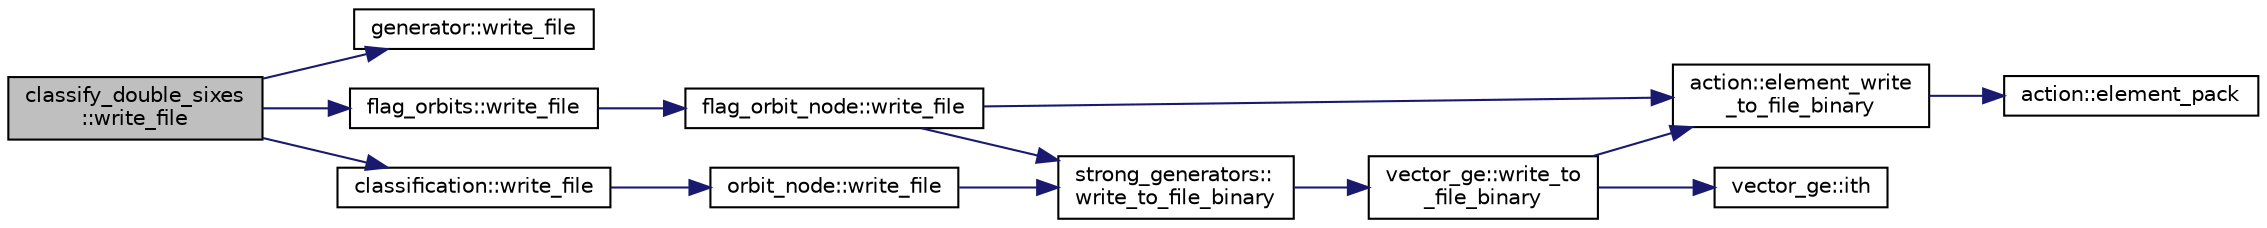digraph "classify_double_sixes::write_file"
{
  edge [fontname="Helvetica",fontsize="10",labelfontname="Helvetica",labelfontsize="10"];
  node [fontname="Helvetica",fontsize="10",shape=record];
  rankdir="LR";
  Node3361 [label="classify_double_sixes\l::write_file",height=0.2,width=0.4,color="black", fillcolor="grey75", style="filled", fontcolor="black"];
  Node3361 -> Node3362 [color="midnightblue",fontsize="10",style="solid",fontname="Helvetica"];
  Node3362 [label="generator::write_file",height=0.2,width=0.4,color="black", fillcolor="white", style="filled",URL="$d7/d73/classgenerator.html#a7a9c651e509947c537f896ecfa12b4a6"];
  Node3361 -> Node3363 [color="midnightblue",fontsize="10",style="solid",fontname="Helvetica"];
  Node3363 [label="flag_orbits::write_file",height=0.2,width=0.4,color="black", fillcolor="white", style="filled",URL="$d4/d77/classflag__orbits.html#ab78ccdf1556f304c033dda914a6b381b"];
  Node3363 -> Node3364 [color="midnightblue",fontsize="10",style="solid",fontname="Helvetica"];
  Node3364 [label="flag_orbit_node::write_file",height=0.2,width=0.4,color="black", fillcolor="white", style="filled",URL="$df/dd1/classflag__orbit__node.html#a7d66eaacd4ca6b238ad0fe7d58886112"];
  Node3364 -> Node3365 [color="midnightblue",fontsize="10",style="solid",fontname="Helvetica"];
  Node3365 [label="action::element_write\l_to_file_binary",height=0.2,width=0.4,color="black", fillcolor="white", style="filled",URL="$d2/d86/classaction.html#a5d44cde73148588d64d772a7d23129a4"];
  Node3365 -> Node3366 [color="midnightblue",fontsize="10",style="solid",fontname="Helvetica"];
  Node3366 [label="action::element_pack",height=0.2,width=0.4,color="black", fillcolor="white", style="filled",URL="$d2/d86/classaction.html#a48a10a87c09b4b37c36eac1180884140"];
  Node3364 -> Node3367 [color="midnightblue",fontsize="10",style="solid",fontname="Helvetica"];
  Node3367 [label="strong_generators::\lwrite_to_file_binary",height=0.2,width=0.4,color="black", fillcolor="white", style="filled",URL="$dc/d09/classstrong__generators.html#a117f4cebaf24e4b4ceb7fb1582a7955e"];
  Node3367 -> Node3368 [color="midnightblue",fontsize="10",style="solid",fontname="Helvetica"];
  Node3368 [label="vector_ge::write_to\l_file_binary",height=0.2,width=0.4,color="black", fillcolor="white", style="filled",URL="$d4/d6e/classvector__ge.html#a59e1a59dace86ad6433f5fda72a66597"];
  Node3368 -> Node3365 [color="midnightblue",fontsize="10",style="solid",fontname="Helvetica"];
  Node3368 -> Node3369 [color="midnightblue",fontsize="10",style="solid",fontname="Helvetica"];
  Node3369 [label="vector_ge::ith",height=0.2,width=0.4,color="black", fillcolor="white", style="filled",URL="$d4/d6e/classvector__ge.html#a1ff002e8b746a9beb119d57dcd4a15ff"];
  Node3361 -> Node3370 [color="midnightblue",fontsize="10",style="solid",fontname="Helvetica"];
  Node3370 [label="classification::write_file",height=0.2,width=0.4,color="black", fillcolor="white", style="filled",URL="$d0/dff/classclassification.html#ad1054483a58da9a4046e951a06da4d01"];
  Node3370 -> Node3371 [color="midnightblue",fontsize="10",style="solid",fontname="Helvetica"];
  Node3371 [label="orbit_node::write_file",height=0.2,width=0.4,color="black", fillcolor="white", style="filled",URL="$de/df0/classorbit__node.html#a4ce61fe0a32a2fc5768effc348a84b1e"];
  Node3371 -> Node3367 [color="midnightblue",fontsize="10",style="solid",fontname="Helvetica"];
}
